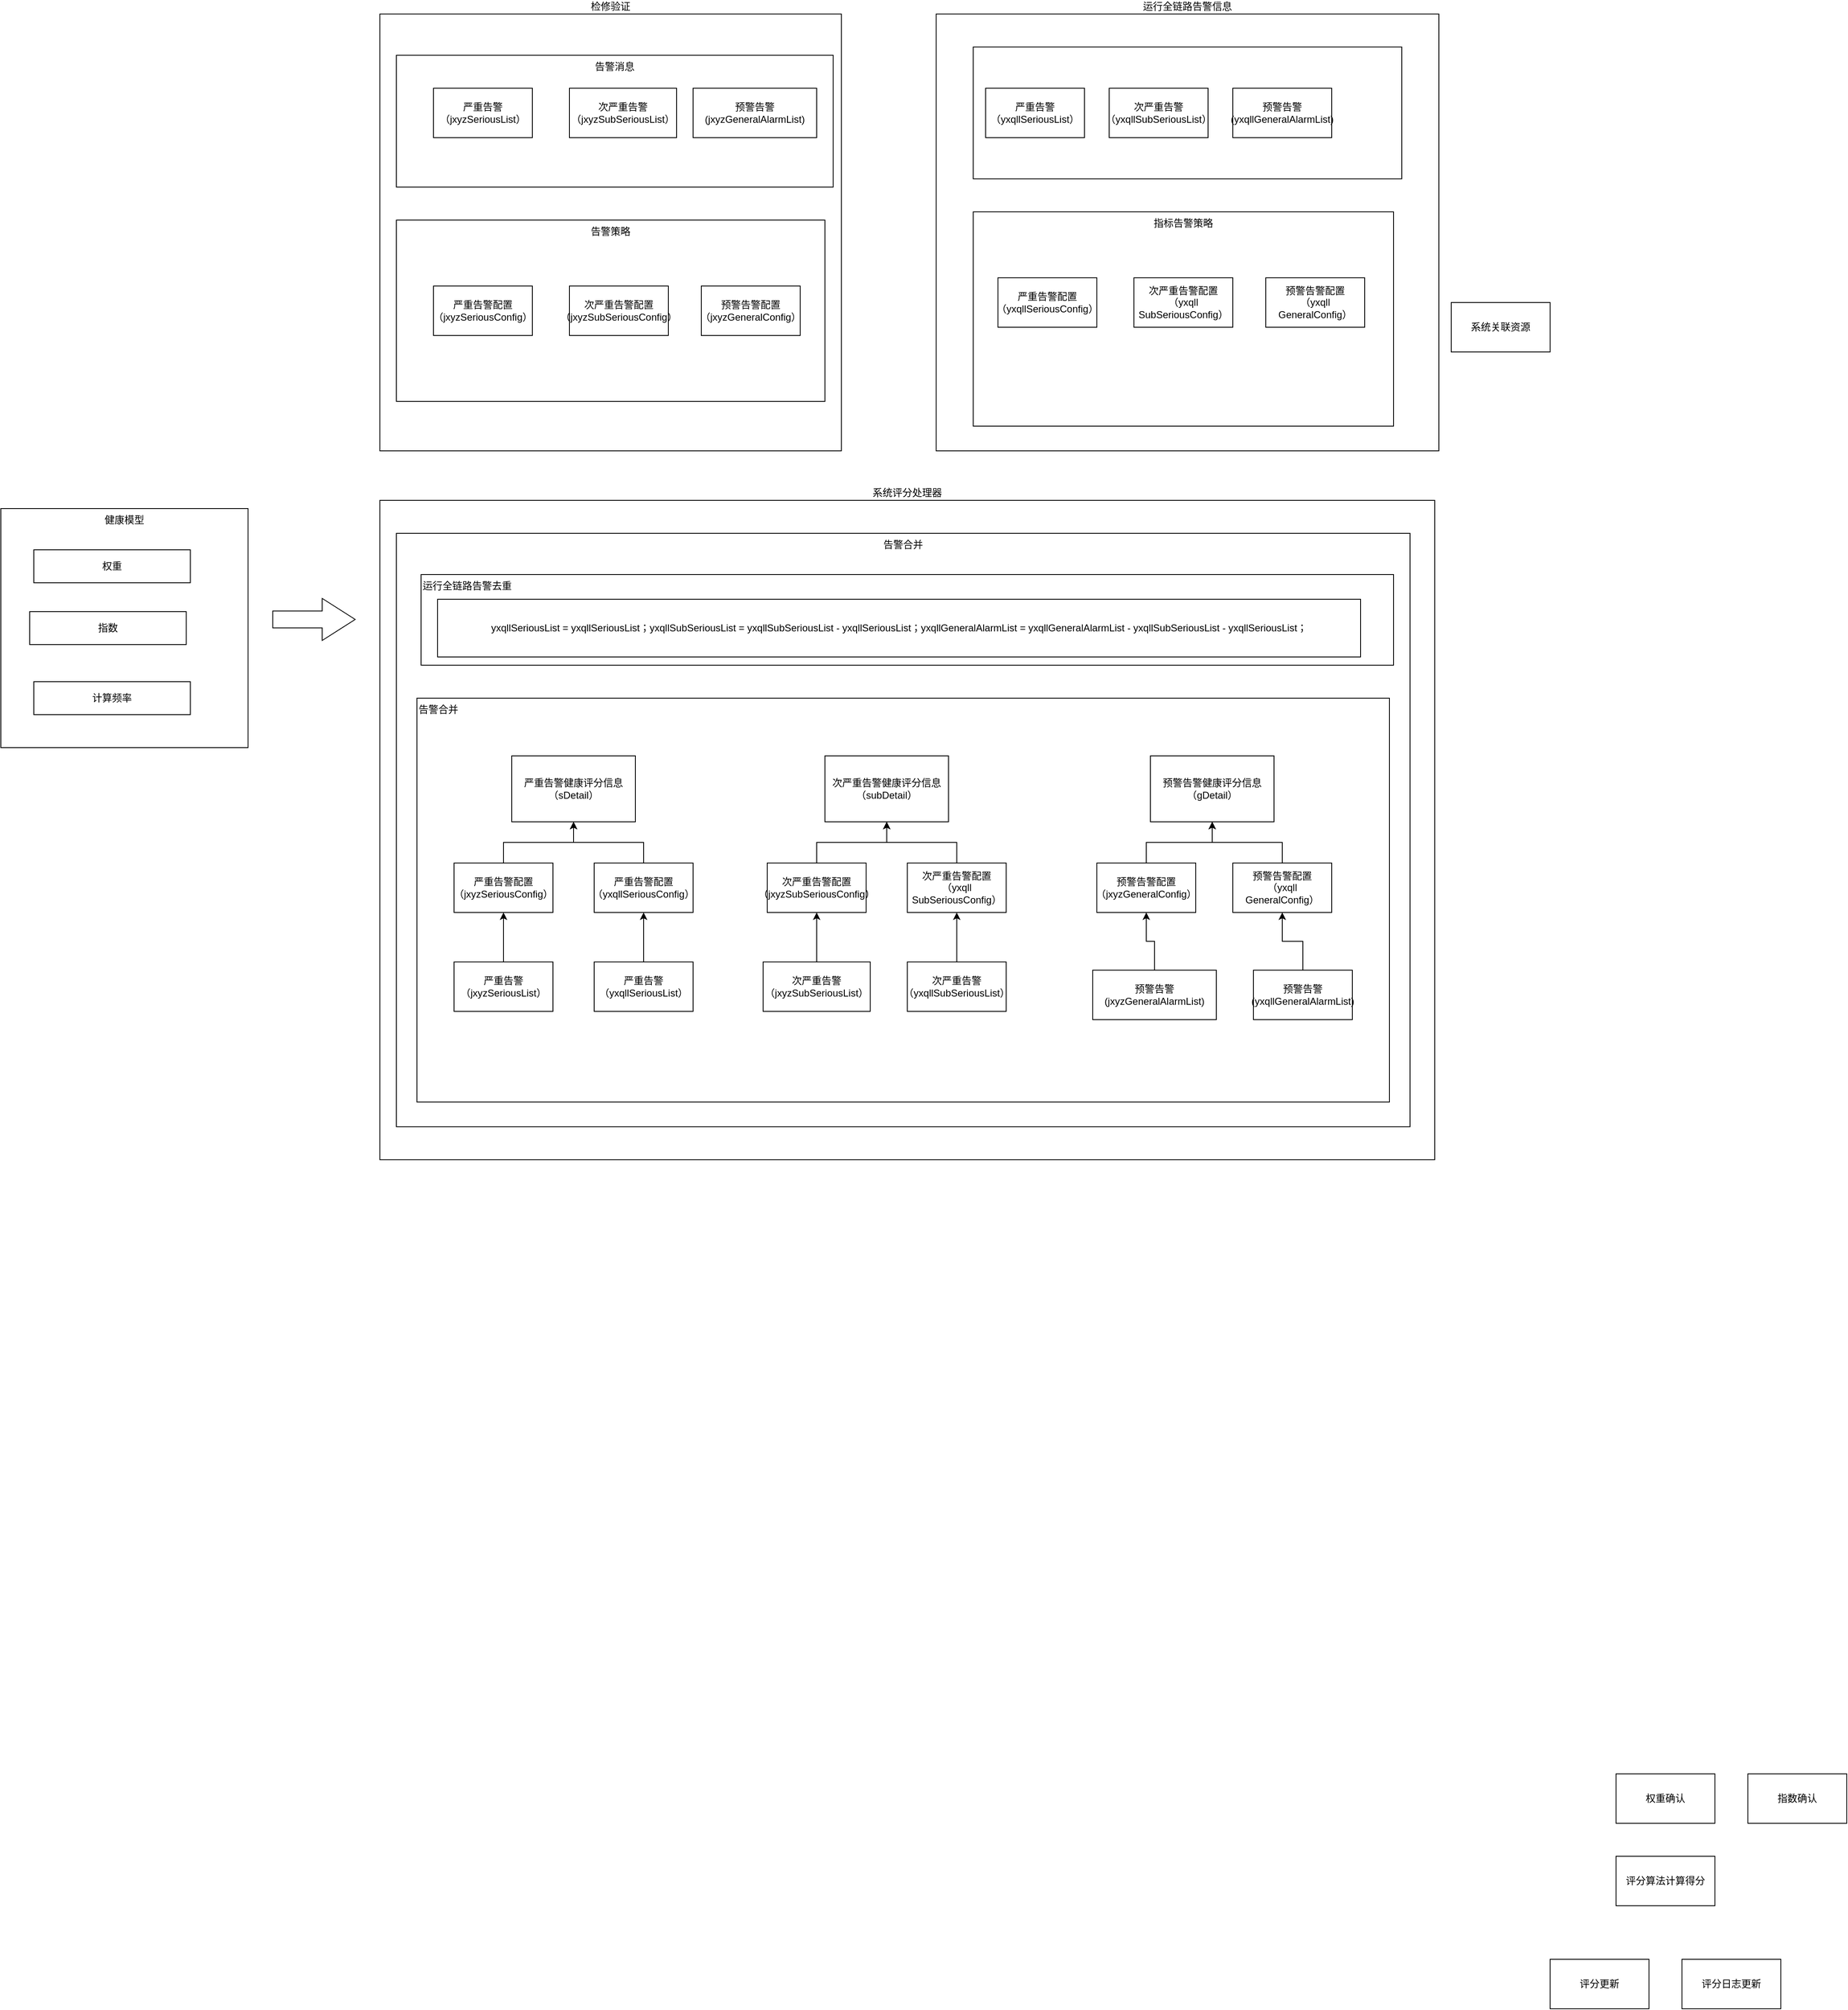 <mxfile version="20.3.5" type="github">
  <diagram id="DH8fOwqsjjJXpHzjifTU" name="第 1 页">
    <mxGraphModel dx="4949" dy="2025" grid="1" gridSize="10" guides="1" tooltips="1" connect="1" arrows="1" fold="1" page="1" pageScale="1" pageWidth="1200" pageHeight="1920" math="0" shadow="0">
      <root>
        <mxCell id="0" />
        <mxCell id="1" parent="0" />
        <mxCell id="9J3FxOEaC-q5wy8HkhJp-26" value="运行全链路告警信息" style="rounded=0;whiteSpace=wrap;html=1;verticalAlign=bottom;labelPosition=center;verticalLabelPosition=top;align=center;" vertex="1" parent="1">
          <mxGeometry x="155" y="60" width="610" height="530" as="geometry" />
        </mxCell>
        <mxCell id="9J3FxOEaC-q5wy8HkhJp-25" value="检修验证" style="rounded=0;whiteSpace=wrap;html=1;verticalAlign=bottom;labelPosition=center;verticalLabelPosition=top;align=center;" vertex="1" parent="1">
          <mxGeometry x="-520" y="60" width="560" height="530" as="geometry" />
        </mxCell>
        <mxCell id="9J3FxOEaC-q5wy8HkhJp-1" value="告警消息" style="rounded=0;whiteSpace=wrap;html=1;verticalAlign=top;" vertex="1" parent="1">
          <mxGeometry x="-500" y="110" width="530" height="160" as="geometry" />
        </mxCell>
        <mxCell id="9J3FxOEaC-q5wy8HkhJp-2" value="严重告警&lt;br&gt;（jxyzSeriousList）" style="rounded=0;whiteSpace=wrap;html=1;" vertex="1" parent="1">
          <mxGeometry x="-455" y="150" width="120" height="60" as="geometry" />
        </mxCell>
        <mxCell id="9J3FxOEaC-q5wy8HkhJp-4" value="次严重告警&lt;br&gt;（jxyzSubSeriousList）" style="rounded=0;whiteSpace=wrap;html=1;" vertex="1" parent="1">
          <mxGeometry x="-290" y="150" width="130" height="60" as="geometry" />
        </mxCell>
        <mxCell id="9J3FxOEaC-q5wy8HkhJp-5" value="预警告警&lt;br&gt;(jxyzGeneralAlarmList)" style="rounded=0;whiteSpace=wrap;html=1;" vertex="1" parent="1">
          <mxGeometry x="-140" y="150" width="150" height="60" as="geometry" />
        </mxCell>
        <mxCell id="9J3FxOEaC-q5wy8HkhJp-6" value="" style="rounded=0;whiteSpace=wrap;html=1;" vertex="1" parent="1">
          <mxGeometry x="200" y="100" width="520" height="160" as="geometry" />
        </mxCell>
        <mxCell id="9J3FxOEaC-q5wy8HkhJp-7" value="严重告警&lt;br&gt;（yxqllSeriousList）" style="rounded=0;whiteSpace=wrap;html=1;" vertex="1" parent="1">
          <mxGeometry x="215" y="150" width="120" height="60" as="geometry" />
        </mxCell>
        <mxCell id="9J3FxOEaC-q5wy8HkhJp-8" value="次严重告警&lt;br&gt;（yxqllSubSeriousList）" style="rounded=0;whiteSpace=wrap;html=1;" vertex="1" parent="1">
          <mxGeometry x="365" y="150" width="120" height="60" as="geometry" />
        </mxCell>
        <mxCell id="9J3FxOEaC-q5wy8HkhJp-9" value="预警告警&lt;br&gt;(yxqllGeneralAlarmList)" style="rounded=0;whiteSpace=wrap;html=1;" vertex="1" parent="1">
          <mxGeometry x="515" y="150" width="120" height="60" as="geometry" />
        </mxCell>
        <mxCell id="9J3FxOEaC-q5wy8HkhJp-14" value="指标告警策略" style="rounded=0;whiteSpace=wrap;html=1;verticalAlign=top;" vertex="1" parent="1">
          <mxGeometry x="200" y="300" width="510" height="260" as="geometry" />
        </mxCell>
        <mxCell id="9J3FxOEaC-q5wy8HkhJp-15" value="告警策略" style="rounded=0;whiteSpace=wrap;html=1;verticalAlign=top;" vertex="1" parent="1">
          <mxGeometry x="-500" y="310" width="520" height="220" as="geometry" />
        </mxCell>
        <mxCell id="9J3FxOEaC-q5wy8HkhJp-16" value="系统关联资源" style="rounded=0;whiteSpace=wrap;html=1;" vertex="1" parent="1">
          <mxGeometry x="780" y="410" width="120" height="60" as="geometry" />
        </mxCell>
        <mxCell id="9J3FxOEaC-q5wy8HkhJp-17" value="系统评分处理器" style="rounded=0;whiteSpace=wrap;html=1;verticalAlign=bottom;labelPosition=center;verticalLabelPosition=top;align=center;" vertex="1" parent="1">
          <mxGeometry x="-520" y="650" width="1280" height="800" as="geometry" />
        </mxCell>
        <mxCell id="9J3FxOEaC-q5wy8HkhJp-18" value="告警合并" style="rounded=0;whiteSpace=wrap;html=1;verticalAlign=top;" vertex="1" parent="1">
          <mxGeometry x="-500" y="690" width="1230" height="720" as="geometry" />
        </mxCell>
        <mxCell id="9J3FxOEaC-q5wy8HkhJp-19" value="权重确认" style="rounded=0;whiteSpace=wrap;html=1;" vertex="1" parent="1">
          <mxGeometry x="980" y="2195" width="120" height="60" as="geometry" />
        </mxCell>
        <mxCell id="9J3FxOEaC-q5wy8HkhJp-20" value="指数确认" style="rounded=0;whiteSpace=wrap;html=1;" vertex="1" parent="1">
          <mxGeometry x="1140" y="2195" width="120" height="60" as="geometry" />
        </mxCell>
        <mxCell id="9J3FxOEaC-q5wy8HkhJp-22" value="评分算法计算得分" style="rounded=0;whiteSpace=wrap;html=1;" vertex="1" parent="1">
          <mxGeometry x="980" y="2295" width="120" height="60" as="geometry" />
        </mxCell>
        <mxCell id="9J3FxOEaC-q5wy8HkhJp-23" value="评分更新" style="rounded=0;whiteSpace=wrap;html=1;" vertex="1" parent="1">
          <mxGeometry x="900" y="2420" width="120" height="60" as="geometry" />
        </mxCell>
        <mxCell id="9J3FxOEaC-q5wy8HkhJp-24" value="评分日志更新" style="rounded=0;whiteSpace=wrap;html=1;" vertex="1" parent="1">
          <mxGeometry x="1060" y="2420" width="120" height="60" as="geometry" />
        </mxCell>
        <mxCell id="9J3FxOEaC-q5wy8HkhJp-27" value="严重告警配置&lt;br&gt;（jxyzSeriousConfig）" style="rounded=0;whiteSpace=wrap;html=1;" vertex="1" parent="1">
          <mxGeometry x="-455" y="390" width="120" height="60" as="geometry" />
        </mxCell>
        <mxCell id="9J3FxOEaC-q5wy8HkhJp-28" value="次严重告警配置&lt;br&gt;（jxyzSubSeriousConfig）" style="rounded=0;whiteSpace=wrap;html=1;" vertex="1" parent="1">
          <mxGeometry x="-290" y="390" width="120" height="60" as="geometry" />
        </mxCell>
        <mxCell id="9J3FxOEaC-q5wy8HkhJp-29" value="预警告警配置&lt;br&gt;（jxyzGeneralConfig）" style="rounded=0;whiteSpace=wrap;html=1;" vertex="1" parent="1">
          <mxGeometry x="-130" y="390" width="120" height="60" as="geometry" />
        </mxCell>
        <mxCell id="9J3FxOEaC-q5wy8HkhJp-30" value="严重告警配置&lt;br&gt;（yxqllSeriousConfig）" style="rounded=0;whiteSpace=wrap;html=1;" vertex="1" parent="1">
          <mxGeometry x="230" y="380" width="120" height="60" as="geometry" />
        </mxCell>
        <mxCell id="9J3FxOEaC-q5wy8HkhJp-31" value="次严重告警配置&lt;br&gt;（yxqll&lt;br&gt;SubSeriousConfig）" style="rounded=0;whiteSpace=wrap;html=1;" vertex="1" parent="1">
          <mxGeometry x="395" y="380" width="120" height="60" as="geometry" />
        </mxCell>
        <mxCell id="9J3FxOEaC-q5wy8HkhJp-32" value="预警告警配置&lt;br&gt;（yxqll&lt;br&gt;GeneralConfig）" style="rounded=0;whiteSpace=wrap;html=1;" vertex="1" parent="1">
          <mxGeometry x="555" y="380" width="120" height="60" as="geometry" />
        </mxCell>
        <mxCell id="9J3FxOEaC-q5wy8HkhJp-33" value="运行全链路告警去重" style="rounded=0;whiteSpace=wrap;html=1;verticalAlign=top;align=left;labelPosition=center;verticalLabelPosition=middle;" vertex="1" parent="1">
          <mxGeometry x="-470" y="740" width="1180" height="110" as="geometry" />
        </mxCell>
        <mxCell id="9J3FxOEaC-q5wy8HkhJp-34" value="告警合并" style="rounded=0;whiteSpace=wrap;html=1;align=left;verticalAlign=top;" vertex="1" parent="1">
          <mxGeometry x="-475" y="890" width="1180" height="490" as="geometry" />
        </mxCell>
        <mxCell id="9J3FxOEaC-q5wy8HkhJp-35" value="yxqllSeriousList = yxqllSeriousList；yxqllSubSeriousList = yxqllSubSeriousList - yxqllSeriousList；yxqllGeneralAlarmList = yxqllGeneralAlarmList - yxqllSubSeriousList - yxqllSeriousList；" style="rounded=0;whiteSpace=wrap;html=1;" vertex="1" parent="1">
          <mxGeometry x="-450" y="770" width="1120" height="70" as="geometry" />
        </mxCell>
        <mxCell id="9J3FxOEaC-q5wy8HkhJp-36" value="严重告警健康评分信息&lt;br&gt;（sDetail）" style="rounded=0;whiteSpace=wrap;html=1;" vertex="1" parent="1">
          <mxGeometry x="-360" y="960" width="150" height="80" as="geometry" />
        </mxCell>
        <mxCell id="9J3FxOEaC-q5wy8HkhJp-37" value="次严重告警健康评分信息&lt;br&gt;（subDetail）" style="rounded=0;whiteSpace=wrap;html=1;" vertex="1" parent="1">
          <mxGeometry x="20" y="960" width="150" height="80" as="geometry" />
        </mxCell>
        <mxCell id="9J3FxOEaC-q5wy8HkhJp-38" value="预警告警健康评分信息&lt;br&gt;（gDetail）" style="rounded=0;whiteSpace=wrap;html=1;" vertex="1" parent="1">
          <mxGeometry x="415" y="960" width="150" height="80" as="geometry" />
        </mxCell>
        <mxCell id="9J3FxOEaC-q5wy8HkhJp-50" style="edgeStyle=orthogonalEdgeStyle;rounded=0;orthogonalLoop=1;jettySize=auto;html=1;entryX=0.5;entryY=1;entryDx=0;entryDy=0;" edge="1" parent="1" source="9J3FxOEaC-q5wy8HkhJp-40" target="9J3FxOEaC-q5wy8HkhJp-36">
          <mxGeometry relative="1" as="geometry" />
        </mxCell>
        <mxCell id="9J3FxOEaC-q5wy8HkhJp-40" value="严重告警配置&lt;br&gt;（jxyzSeriousConfig）" style="rounded=0;whiteSpace=wrap;html=1;" vertex="1" parent="1">
          <mxGeometry x="-430" y="1090" width="120" height="60" as="geometry" />
        </mxCell>
        <mxCell id="9J3FxOEaC-q5wy8HkhJp-52" style="edgeStyle=orthogonalEdgeStyle;rounded=0;orthogonalLoop=1;jettySize=auto;html=1;entryX=0.5;entryY=1;entryDx=0;entryDy=0;" edge="1" parent="1" source="9J3FxOEaC-q5wy8HkhJp-41" target="9J3FxOEaC-q5wy8HkhJp-36">
          <mxGeometry relative="1" as="geometry" />
        </mxCell>
        <mxCell id="9J3FxOEaC-q5wy8HkhJp-41" value="严重告警配置&lt;br&gt;（yxqllSeriousConfig）" style="rounded=0;whiteSpace=wrap;html=1;" vertex="1" parent="1">
          <mxGeometry x="-260" y="1090" width="120" height="60" as="geometry" />
        </mxCell>
        <mxCell id="9J3FxOEaC-q5wy8HkhJp-60" style="edgeStyle=orthogonalEdgeStyle;rounded=0;orthogonalLoop=1;jettySize=auto;html=1;entryX=0.5;entryY=1;entryDx=0;entryDy=0;" edge="1" parent="1" source="9J3FxOEaC-q5wy8HkhJp-44" target="9J3FxOEaC-q5wy8HkhJp-37">
          <mxGeometry relative="1" as="geometry" />
        </mxCell>
        <mxCell id="9J3FxOEaC-q5wy8HkhJp-44" value="次严重告警配置&lt;br&gt;（jxyzSubSeriousConfig）" style="rounded=0;whiteSpace=wrap;html=1;" vertex="1" parent="1">
          <mxGeometry x="-50" y="1090" width="120" height="60" as="geometry" />
        </mxCell>
        <mxCell id="9J3FxOEaC-q5wy8HkhJp-61" style="edgeStyle=orthogonalEdgeStyle;rounded=0;orthogonalLoop=1;jettySize=auto;html=1;entryX=0.5;entryY=1;entryDx=0;entryDy=0;" edge="1" parent="1" source="9J3FxOEaC-q5wy8HkhJp-45" target="9J3FxOEaC-q5wy8HkhJp-37">
          <mxGeometry relative="1" as="geometry" />
        </mxCell>
        <mxCell id="9J3FxOEaC-q5wy8HkhJp-45" value="次严重告警配置&lt;br&gt;（yxqll&lt;br&gt;SubSeriousConfig）" style="rounded=0;whiteSpace=wrap;html=1;" vertex="1" parent="1">
          <mxGeometry x="120" y="1090" width="120" height="60" as="geometry" />
        </mxCell>
        <mxCell id="9J3FxOEaC-q5wy8HkhJp-64" style="edgeStyle=orthogonalEdgeStyle;rounded=0;orthogonalLoop=1;jettySize=auto;html=1;" edge="1" parent="1" source="9J3FxOEaC-q5wy8HkhJp-46" target="9J3FxOEaC-q5wy8HkhJp-38">
          <mxGeometry relative="1" as="geometry" />
        </mxCell>
        <mxCell id="9J3FxOEaC-q5wy8HkhJp-46" value="预警告警配置&lt;br&gt;（jxyzGeneralConfig）" style="rounded=0;whiteSpace=wrap;html=1;" vertex="1" parent="1">
          <mxGeometry x="350" y="1090" width="120" height="60" as="geometry" />
        </mxCell>
        <mxCell id="9J3FxOEaC-q5wy8HkhJp-67" style="edgeStyle=orthogonalEdgeStyle;rounded=0;orthogonalLoop=1;jettySize=auto;html=1;" edge="1" parent="1" source="9J3FxOEaC-q5wy8HkhJp-47" target="9J3FxOEaC-q5wy8HkhJp-38">
          <mxGeometry relative="1" as="geometry" />
        </mxCell>
        <mxCell id="9J3FxOEaC-q5wy8HkhJp-47" value="预警告警配置&lt;br&gt;（yxqll&lt;br&gt;GeneralConfig）" style="rounded=0;whiteSpace=wrap;html=1;" vertex="1" parent="1">
          <mxGeometry x="515" y="1090" width="120" height="60" as="geometry" />
        </mxCell>
        <mxCell id="9J3FxOEaC-q5wy8HkhJp-10" value="健康模型" style="rounded=0;whiteSpace=wrap;html=1;verticalAlign=top;" vertex="1" parent="1">
          <mxGeometry x="-980" y="660" width="300" height="290" as="geometry" />
        </mxCell>
        <mxCell id="9J3FxOEaC-q5wy8HkhJp-11" value="权重" style="rounded=0;whiteSpace=wrap;html=1;" vertex="1" parent="1">
          <mxGeometry x="-940" y="710" width="190" height="40" as="geometry" />
        </mxCell>
        <mxCell id="9J3FxOEaC-q5wy8HkhJp-12" value="指数" style="rounded=0;whiteSpace=wrap;html=1;" vertex="1" parent="1">
          <mxGeometry x="-945" y="785" width="190" height="40" as="geometry" />
        </mxCell>
        <mxCell id="9J3FxOEaC-q5wy8HkhJp-13" value="计算频率" style="rounded=0;whiteSpace=wrap;html=1;" vertex="1" parent="1">
          <mxGeometry x="-940" y="870" width="190" height="40" as="geometry" />
        </mxCell>
        <mxCell id="9J3FxOEaC-q5wy8HkhJp-53" style="edgeStyle=orthogonalEdgeStyle;rounded=0;orthogonalLoop=1;jettySize=auto;html=1;entryX=0.5;entryY=1;entryDx=0;entryDy=0;" edge="1" parent="1" source="9J3FxOEaC-q5wy8HkhJp-48" target="9J3FxOEaC-q5wy8HkhJp-40">
          <mxGeometry relative="1" as="geometry" />
        </mxCell>
        <mxCell id="9J3FxOEaC-q5wy8HkhJp-48" value="严重告警&lt;br&gt;（jxyzSeriousList）" style="rounded=0;whiteSpace=wrap;html=1;" vertex="1" parent="1">
          <mxGeometry x="-430" y="1210" width="120" height="60" as="geometry" />
        </mxCell>
        <mxCell id="9J3FxOEaC-q5wy8HkhJp-55" value="" style="edgeStyle=orthogonalEdgeStyle;rounded=0;orthogonalLoop=1;jettySize=auto;html=1;" edge="1" parent="1" source="9J3FxOEaC-q5wy8HkhJp-54" target="9J3FxOEaC-q5wy8HkhJp-41">
          <mxGeometry relative="1" as="geometry" />
        </mxCell>
        <mxCell id="9J3FxOEaC-q5wy8HkhJp-54" value="严重告警&lt;br&gt;（yxqllSeriousList）" style="rounded=0;whiteSpace=wrap;html=1;" vertex="1" parent="1">
          <mxGeometry x="-260" y="1210" width="120" height="60" as="geometry" />
        </mxCell>
        <mxCell id="9J3FxOEaC-q5wy8HkhJp-58" style="edgeStyle=orthogonalEdgeStyle;rounded=0;orthogonalLoop=1;jettySize=auto;html=1;" edge="1" parent="1" source="9J3FxOEaC-q5wy8HkhJp-56" target="9J3FxOEaC-q5wy8HkhJp-44">
          <mxGeometry relative="1" as="geometry" />
        </mxCell>
        <mxCell id="9J3FxOEaC-q5wy8HkhJp-56" value="次严重告警&lt;br&gt;（jxyzSubSeriousList）" style="rounded=0;whiteSpace=wrap;html=1;" vertex="1" parent="1">
          <mxGeometry x="-55" y="1210" width="130" height="60" as="geometry" />
        </mxCell>
        <mxCell id="9J3FxOEaC-q5wy8HkhJp-59" style="edgeStyle=orthogonalEdgeStyle;rounded=0;orthogonalLoop=1;jettySize=auto;html=1;entryX=0.5;entryY=1;entryDx=0;entryDy=0;" edge="1" parent="1" source="9J3FxOEaC-q5wy8HkhJp-57" target="9J3FxOEaC-q5wy8HkhJp-45">
          <mxGeometry relative="1" as="geometry" />
        </mxCell>
        <mxCell id="9J3FxOEaC-q5wy8HkhJp-57" value="次严重告警&lt;br&gt;（yxqllSubSeriousList）" style="rounded=0;whiteSpace=wrap;html=1;" vertex="1" parent="1">
          <mxGeometry x="120" y="1210" width="120" height="60" as="geometry" />
        </mxCell>
        <mxCell id="9J3FxOEaC-q5wy8HkhJp-68" style="edgeStyle=orthogonalEdgeStyle;rounded=0;orthogonalLoop=1;jettySize=auto;html=1;" edge="1" parent="1" source="9J3FxOEaC-q5wy8HkhJp-62" target="9J3FxOEaC-q5wy8HkhJp-46">
          <mxGeometry relative="1" as="geometry" />
        </mxCell>
        <mxCell id="9J3FxOEaC-q5wy8HkhJp-62" value="预警告警&lt;br&gt;(jxyzGeneralAlarmList)" style="rounded=0;whiteSpace=wrap;html=1;" vertex="1" parent="1">
          <mxGeometry x="345" y="1220" width="150" height="60" as="geometry" />
        </mxCell>
        <mxCell id="9J3FxOEaC-q5wy8HkhJp-69" style="edgeStyle=orthogonalEdgeStyle;rounded=0;orthogonalLoop=1;jettySize=auto;html=1;entryX=0.5;entryY=1;entryDx=0;entryDy=0;" edge="1" parent="1" source="9J3FxOEaC-q5wy8HkhJp-63" target="9J3FxOEaC-q5wy8HkhJp-47">
          <mxGeometry relative="1" as="geometry" />
        </mxCell>
        <mxCell id="9J3FxOEaC-q5wy8HkhJp-63" value="预警告警&lt;br&gt;(yxqllGeneralAlarmList)" style="rounded=0;whiteSpace=wrap;html=1;" vertex="1" parent="1">
          <mxGeometry x="540" y="1220" width="120" height="60" as="geometry" />
        </mxCell>
        <mxCell id="9J3FxOEaC-q5wy8HkhJp-72" value="" style="html=1;shadow=0;dashed=0;align=center;verticalAlign=middle;shape=mxgraph.arrows2.arrow;dy=0.6;dx=40;notch=0;" vertex="1" parent="1">
          <mxGeometry x="-650" y="769" width="100" height="51" as="geometry" />
        </mxCell>
      </root>
    </mxGraphModel>
  </diagram>
</mxfile>
